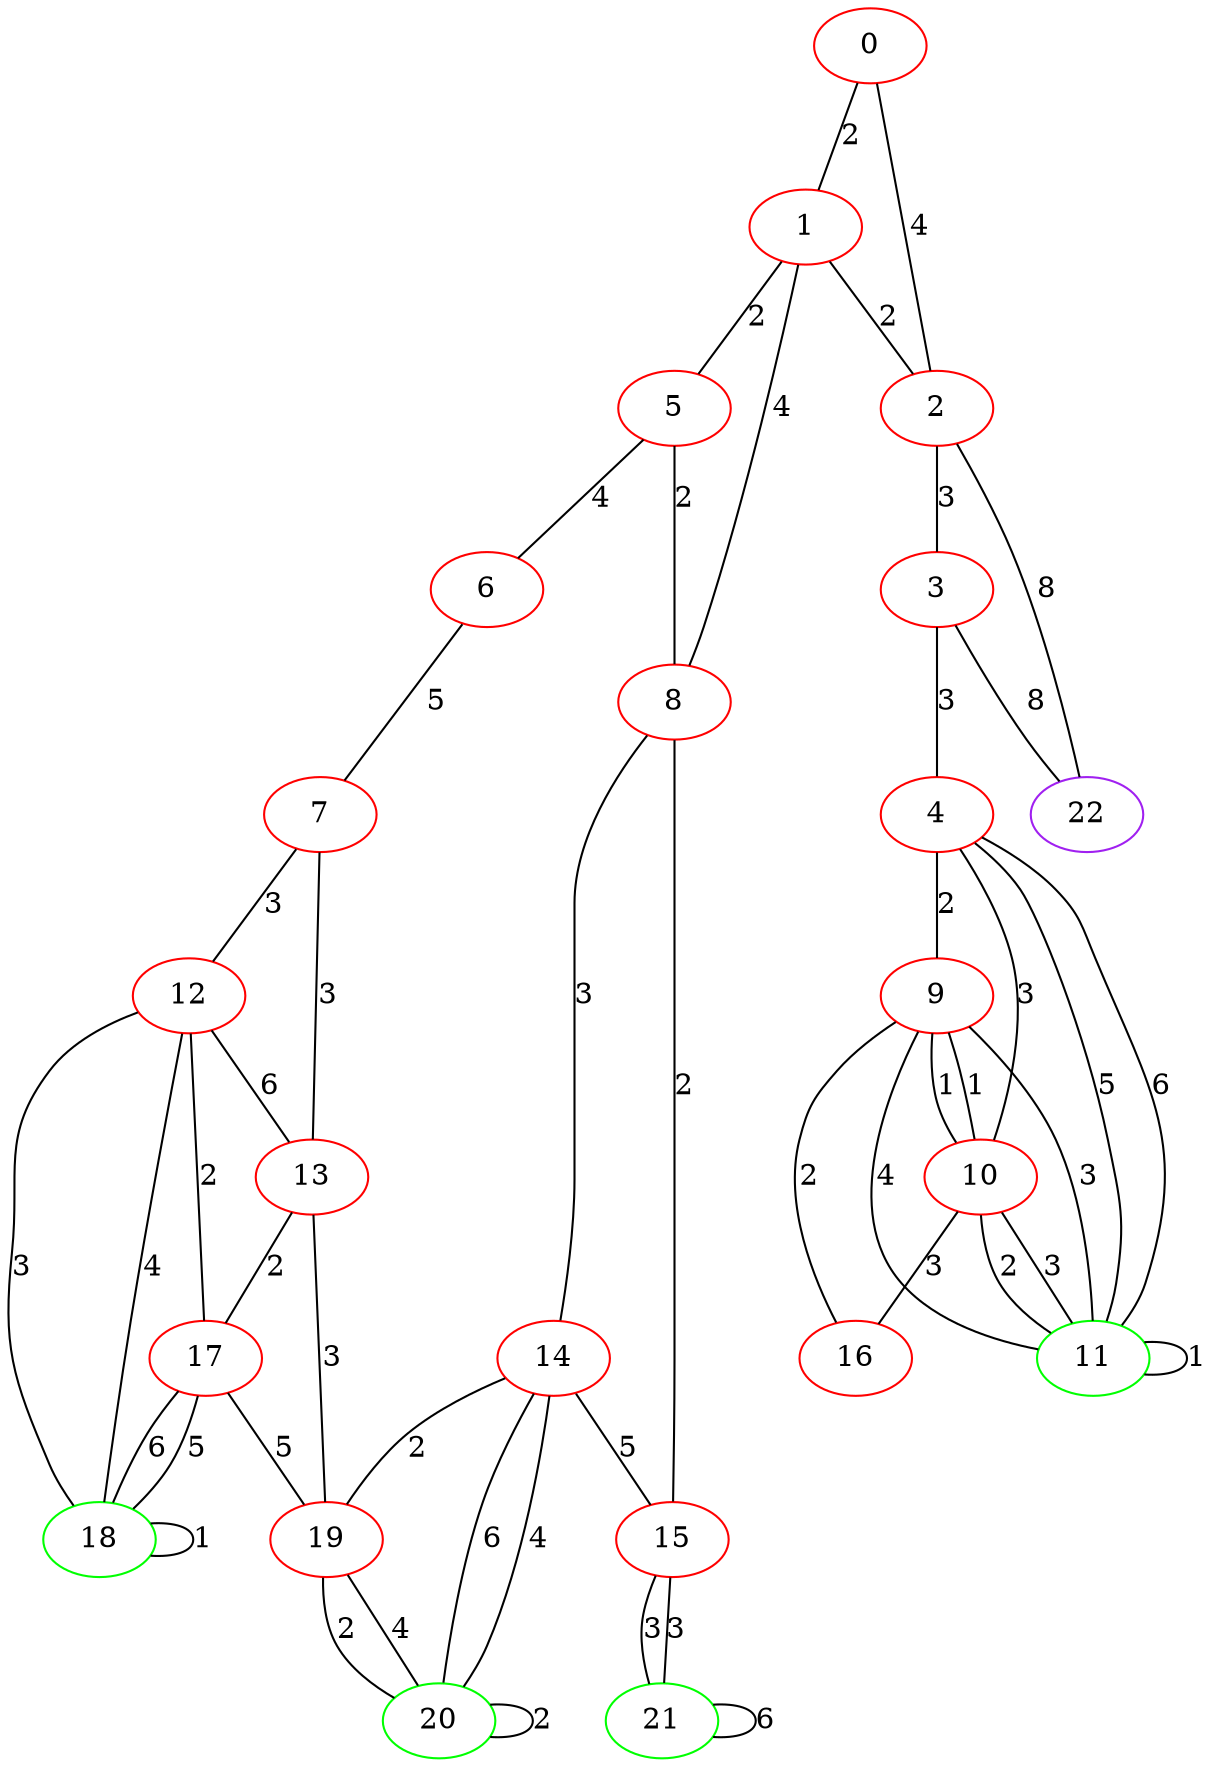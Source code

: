 graph "" {
0 [color=red, weight=1];
1 [color=red, weight=1];
2 [color=red, weight=1];
3 [color=red, weight=1];
4 [color=red, weight=1];
5 [color=red, weight=1];
6 [color=red, weight=1];
7 [color=red, weight=1];
8 [color=red, weight=1];
9 [color=red, weight=1];
10 [color=red, weight=1];
11 [color=green, weight=2];
12 [color=red, weight=1];
13 [color=red, weight=1];
14 [color=red, weight=1];
15 [color=red, weight=1];
16 [color=red, weight=1];
17 [color=red, weight=1];
18 [color=green, weight=2];
19 [color=red, weight=1];
20 [color=green, weight=2];
21 [color=green, weight=2];
22 [color=purple, weight=4];
0 -- 1  [key=0, label=2];
0 -- 2  [key=0, label=4];
1 -- 8  [key=0, label=4];
1 -- 2  [key=0, label=2];
1 -- 5  [key=0, label=2];
2 -- 3  [key=0, label=3];
2 -- 22  [key=0, label=8];
3 -- 4  [key=0, label=3];
3 -- 22  [key=0, label=8];
4 -- 11  [key=0, label=5];
4 -- 11  [key=1, label=6];
4 -- 9  [key=0, label=2];
4 -- 10  [key=0, label=3];
5 -- 8  [key=0, label=2];
5 -- 6  [key=0, label=4];
6 -- 7  [key=0, label=5];
7 -- 12  [key=0, label=3];
7 -- 13  [key=0, label=3];
8 -- 14  [key=0, label=3];
8 -- 15  [key=0, label=2];
9 -- 16  [key=0, label=2];
9 -- 10  [key=0, label=1];
9 -- 10  [key=1, label=1];
9 -- 11  [key=0, label=3];
9 -- 11  [key=1, label=4];
10 -- 16  [key=0, label=3];
10 -- 11  [key=0, label=2];
10 -- 11  [key=1, label=3];
11 -- 11  [key=0, label=1];
12 -- 17  [key=0, label=2];
12 -- 18  [key=0, label=3];
12 -- 18  [key=1, label=4];
12 -- 13  [key=0, label=6];
13 -- 17  [key=0, label=2];
13 -- 19  [key=0, label=3];
14 -- 19  [key=0, label=2];
14 -- 20  [key=0, label=4];
14 -- 20  [key=1, label=6];
14 -- 15  [key=0, label=5];
15 -- 21  [key=0, label=3];
15 -- 21  [key=1, label=3];
17 -- 18  [key=0, label=5];
17 -- 18  [key=1, label=6];
17 -- 19  [key=0, label=5];
18 -- 18  [key=0, label=1];
19 -- 20  [key=0, label=2];
19 -- 20  [key=1, label=4];
20 -- 20  [key=0, label=2];
21 -- 21  [key=0, label=6];
}
